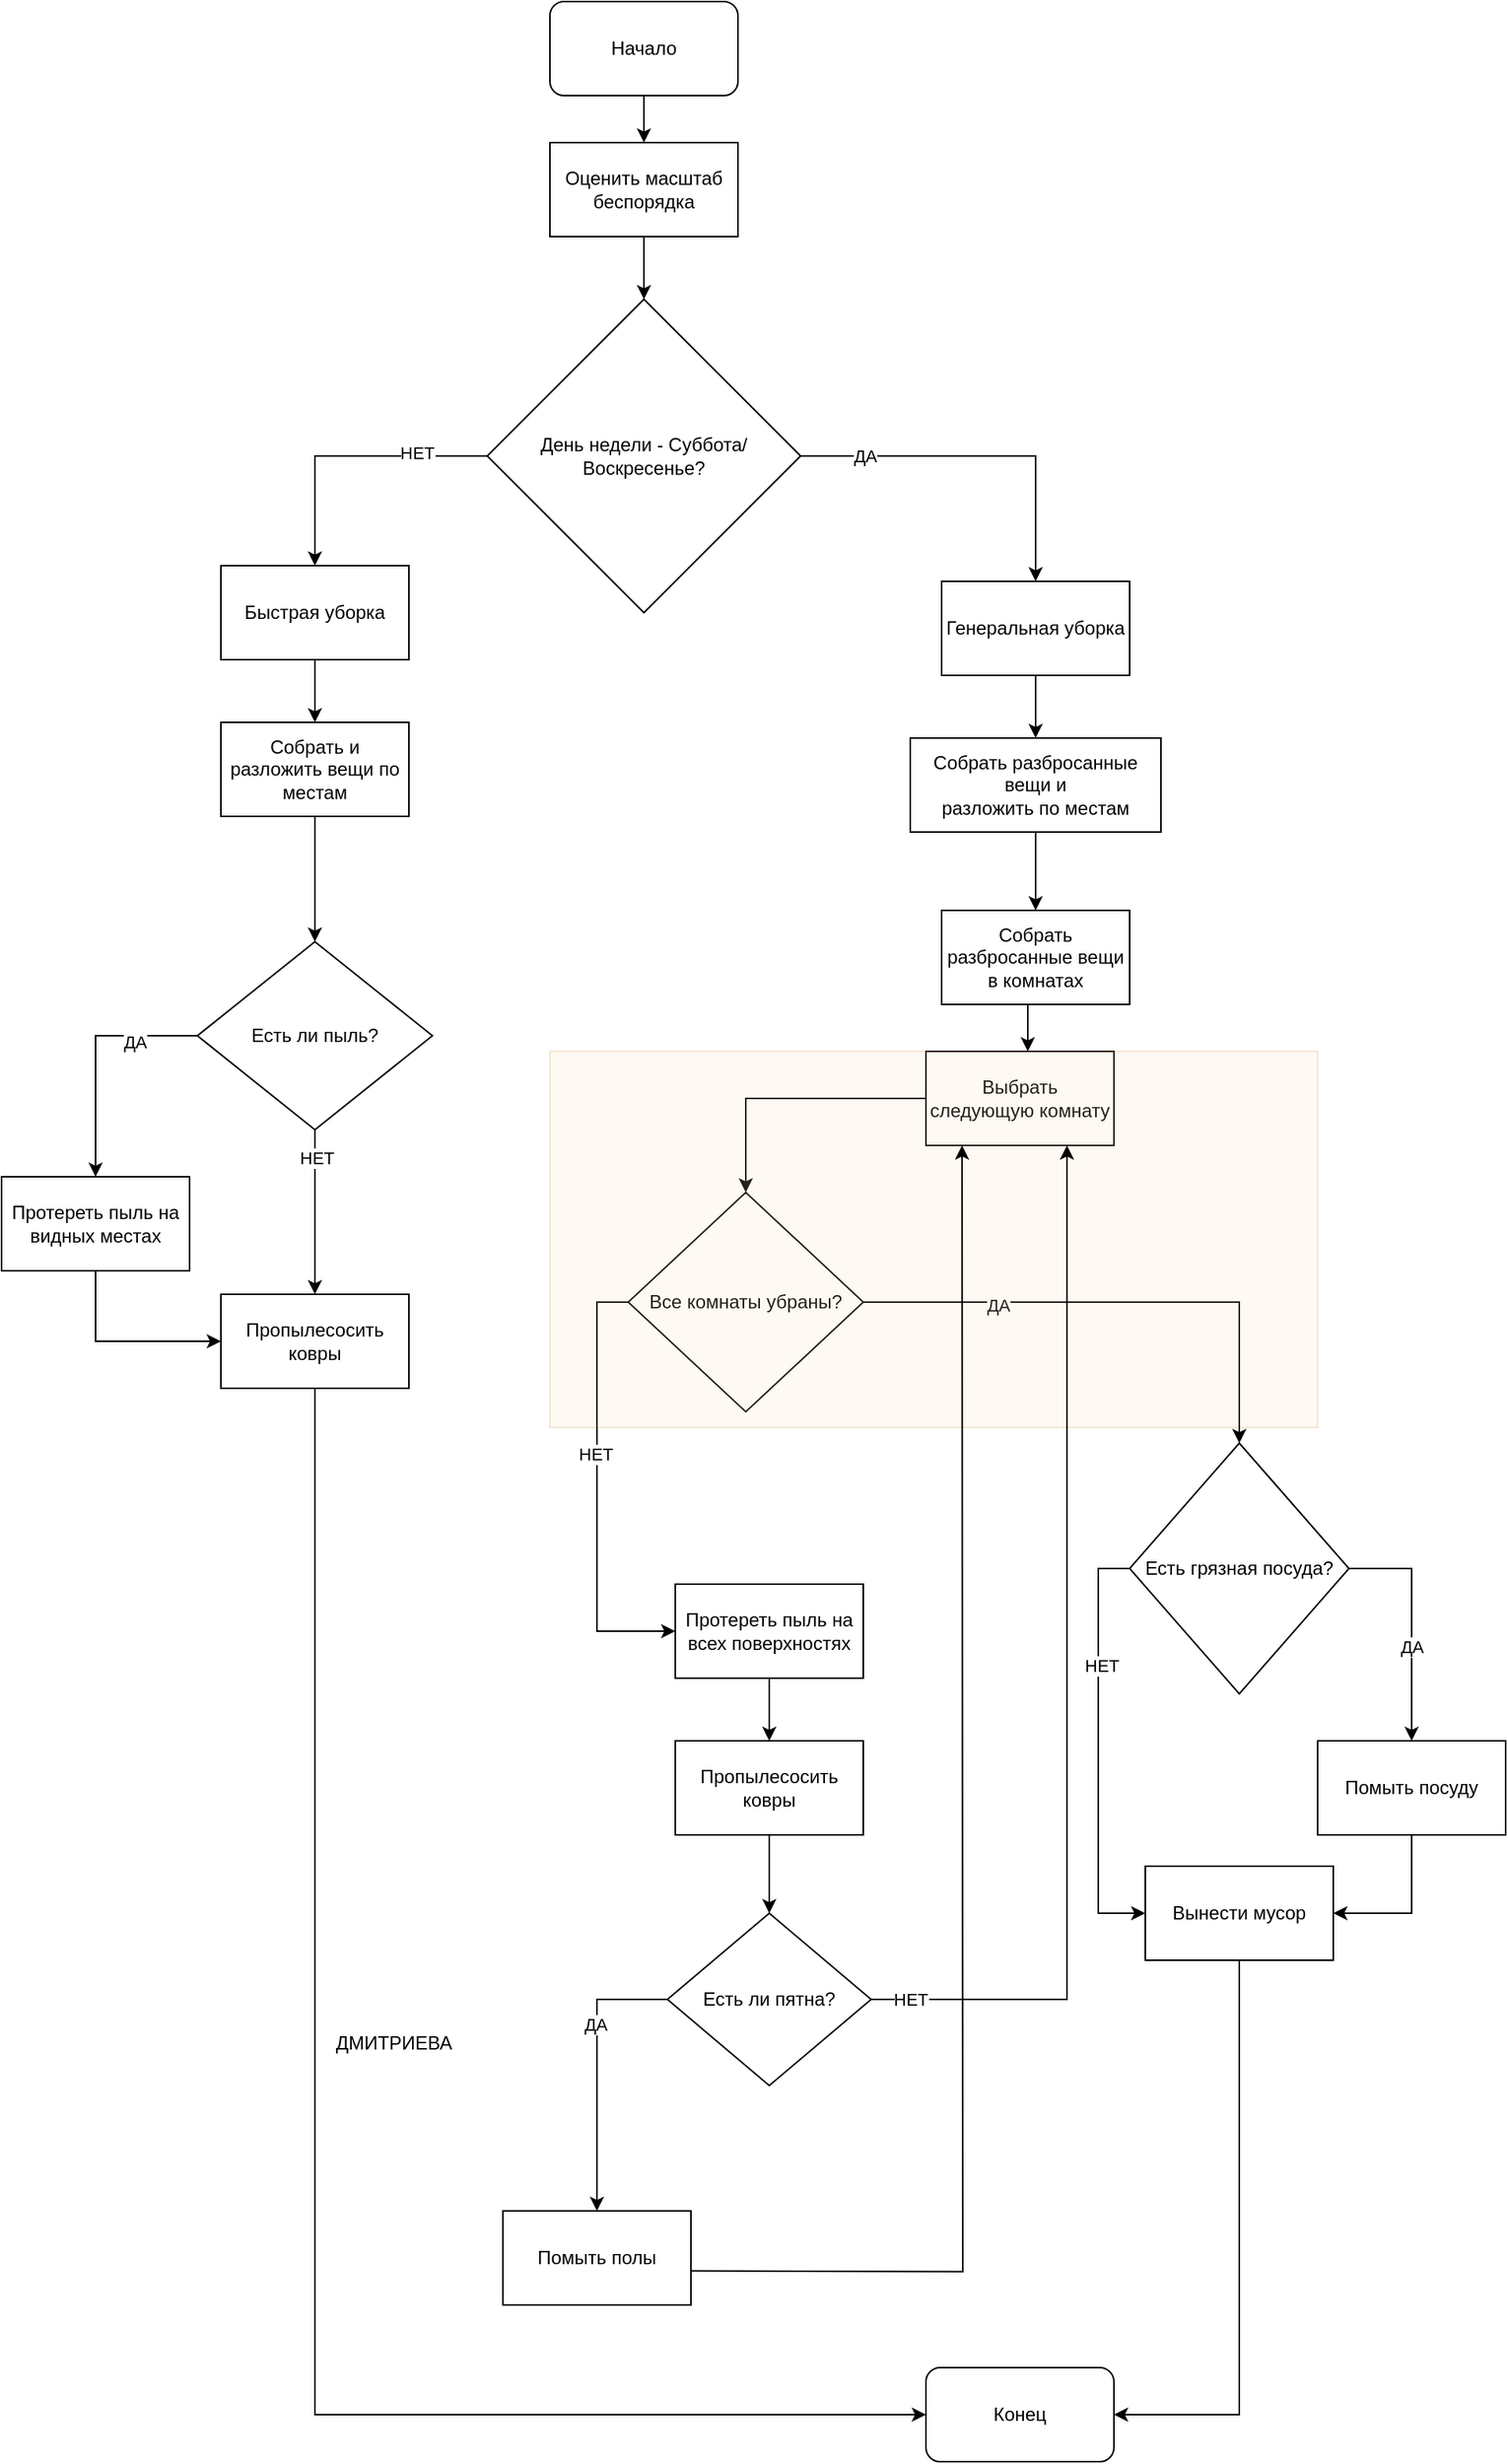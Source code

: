 <mxfile version="27.0.9">
  <diagram name="Страница — 1" id="h6FkLzUt9xwgBEsVMlJE">
    <mxGraphModel dx="2593" dy="2774" grid="1" gridSize="10" guides="1" tooltips="1" connect="1" arrows="1" fold="1" page="1" pageScale="1" pageWidth="827" pageHeight="1169" math="0" shadow="0">
      <root>
        <mxCell id="0" />
        <mxCell id="1" parent="0" />
        <mxCell id="UEIX5g-3ZZB5JnnNnWT1-3" style="edgeStyle=orthogonalEdgeStyle;rounded=0;orthogonalLoop=1;jettySize=auto;html=1;exitX=0.5;exitY=1;exitDx=0;exitDy=0;entryX=0.5;entryY=0;entryDx=0;entryDy=0;" edge="1" parent="1" source="UEIX5g-3ZZB5JnnNnWT1-1" target="UEIX5g-3ZZB5JnnNnWT1-2">
          <mxGeometry relative="1" as="geometry" />
        </mxCell>
        <mxCell id="UEIX5g-3ZZB5JnnNnWT1-1" value="Начало" style="rounded=1;whiteSpace=wrap;html=1;" vertex="1" parent="1">
          <mxGeometry x="370" y="-270" width="120" height="60" as="geometry" />
        </mxCell>
        <mxCell id="UEIX5g-3ZZB5JnnNnWT1-5" style="edgeStyle=orthogonalEdgeStyle;rounded=0;orthogonalLoop=1;jettySize=auto;html=1;exitX=0.5;exitY=1;exitDx=0;exitDy=0;" edge="1" parent="1" source="UEIX5g-3ZZB5JnnNnWT1-2" target="UEIX5g-3ZZB5JnnNnWT1-4">
          <mxGeometry relative="1" as="geometry" />
        </mxCell>
        <mxCell id="UEIX5g-3ZZB5JnnNnWT1-2" value="Оценить масштаб беспорядка" style="rounded=0;whiteSpace=wrap;html=1;" vertex="1" parent="1">
          <mxGeometry x="370" y="-180" width="120" height="60" as="geometry" />
        </mxCell>
        <mxCell id="UEIX5g-3ZZB5JnnNnWT1-7" style="edgeStyle=orthogonalEdgeStyle;rounded=0;orthogonalLoop=1;jettySize=auto;html=1;exitX=1;exitY=0.5;exitDx=0;exitDy=0;entryX=0.5;entryY=0;entryDx=0;entryDy=0;" edge="1" parent="1" source="UEIX5g-3ZZB5JnnNnWT1-4" target="UEIX5g-3ZZB5JnnNnWT1-6">
          <mxGeometry relative="1" as="geometry" />
        </mxCell>
        <mxCell id="UEIX5g-3ZZB5JnnNnWT1-8" value="ДА" style="edgeLabel;html=1;align=center;verticalAlign=middle;resizable=0;points=[];" vertex="1" connectable="0" parent="UEIX5g-3ZZB5JnnNnWT1-7">
          <mxGeometry x="-0.644" relative="1" as="geometry">
            <mxPoint as="offset" />
          </mxGeometry>
        </mxCell>
        <mxCell id="UEIX5g-3ZZB5JnnNnWT1-16" style="edgeStyle=orthogonalEdgeStyle;rounded=0;orthogonalLoop=1;jettySize=auto;html=1;exitX=0;exitY=0.5;exitDx=0;exitDy=0;entryX=0.5;entryY=0;entryDx=0;entryDy=0;" edge="1" parent="1" source="UEIX5g-3ZZB5JnnNnWT1-4" target="UEIX5g-3ZZB5JnnNnWT1-15">
          <mxGeometry relative="1" as="geometry" />
        </mxCell>
        <mxCell id="UEIX5g-3ZZB5JnnNnWT1-17" value="НЕТ" style="edgeLabel;html=1;align=center;verticalAlign=middle;resizable=0;points=[];" vertex="1" connectable="0" parent="UEIX5g-3ZZB5JnnNnWT1-16">
          <mxGeometry x="-0.494" y="-2" relative="1" as="geometry">
            <mxPoint as="offset" />
          </mxGeometry>
        </mxCell>
        <mxCell id="UEIX5g-3ZZB5JnnNnWT1-4" value="День недели - Суббота/Воскресенье?" style="rhombus;whiteSpace=wrap;html=1;" vertex="1" parent="1">
          <mxGeometry x="330" y="-80" width="200" height="200" as="geometry" />
        </mxCell>
        <mxCell id="UEIX5g-3ZZB5JnnNnWT1-12" style="edgeStyle=orthogonalEdgeStyle;rounded=0;orthogonalLoop=1;jettySize=auto;html=1;exitX=0.5;exitY=1;exitDx=0;exitDy=0;entryX=0.5;entryY=0;entryDx=0;entryDy=0;" edge="1" parent="1" source="UEIX5g-3ZZB5JnnNnWT1-6" target="UEIX5g-3ZZB5JnnNnWT1-9">
          <mxGeometry relative="1" as="geometry" />
        </mxCell>
        <mxCell id="UEIX5g-3ZZB5JnnNnWT1-6" value="Генеральная уборка" style="rounded=0;whiteSpace=wrap;html=1;" vertex="1" parent="1">
          <mxGeometry x="620" y="100" width="120" height="60" as="geometry" />
        </mxCell>
        <mxCell id="UEIX5g-3ZZB5JnnNnWT1-20" style="edgeStyle=orthogonalEdgeStyle;rounded=0;orthogonalLoop=1;jettySize=auto;html=1;exitX=0.5;exitY=1;exitDx=0;exitDy=0;entryX=0.5;entryY=0;entryDx=0;entryDy=0;" edge="1" parent="1" source="UEIX5g-3ZZB5JnnNnWT1-9" target="UEIX5g-3ZZB5JnnNnWT1-11">
          <mxGeometry relative="1" as="geometry" />
        </mxCell>
        <mxCell id="UEIX5g-3ZZB5JnnNnWT1-9" value="Собрать разбросанные вещи и&lt;div&gt;разложить по местам&lt;/div&gt;" style="rounded=0;whiteSpace=wrap;html=1;" vertex="1" parent="1">
          <mxGeometry x="600" y="200" width="160" height="60" as="geometry" />
        </mxCell>
        <mxCell id="UEIX5g-3ZZB5JnnNnWT1-24" style="edgeStyle=orthogonalEdgeStyle;rounded=0;orthogonalLoop=1;jettySize=auto;html=1;exitX=0.5;exitY=1;exitDx=0;exitDy=0;" edge="1" parent="1" source="UEIX5g-3ZZB5JnnNnWT1-11">
          <mxGeometry relative="1" as="geometry">
            <mxPoint x="675" y="400" as="targetPoint" />
          </mxGeometry>
        </mxCell>
        <mxCell id="UEIX5g-3ZZB5JnnNnWT1-11" value="Собрать разбросанные вещи в комнатах" style="rounded=0;whiteSpace=wrap;html=1;" vertex="1" parent="1">
          <mxGeometry x="620" y="310" width="120" height="60" as="geometry" />
        </mxCell>
        <mxCell id="UEIX5g-3ZZB5JnnNnWT1-48" style="edgeStyle=orthogonalEdgeStyle;rounded=0;orthogonalLoop=1;jettySize=auto;html=1;exitX=0.5;exitY=1;exitDx=0;exitDy=0;entryX=0.5;entryY=0;entryDx=0;entryDy=0;" edge="1" parent="1" source="UEIX5g-3ZZB5JnnNnWT1-15" target="UEIX5g-3ZZB5JnnNnWT1-45">
          <mxGeometry relative="1" as="geometry" />
        </mxCell>
        <mxCell id="UEIX5g-3ZZB5JnnNnWT1-15" value="Быстрая уборка" style="rounded=0;whiteSpace=wrap;html=1;" vertex="1" parent="1">
          <mxGeometry x="160" y="90" width="120" height="60" as="geometry" />
        </mxCell>
        <mxCell id="UEIX5g-3ZZB5JnnNnWT1-27" style="edgeStyle=orthogonalEdgeStyle;rounded=0;orthogonalLoop=1;jettySize=auto;html=1;exitX=0;exitY=0.5;exitDx=0;exitDy=0;entryX=0.5;entryY=0;entryDx=0;entryDy=0;" edge="1" parent="1" source="UEIX5g-3ZZB5JnnNnWT1-19" target="UEIX5g-3ZZB5JnnNnWT1-21">
          <mxGeometry relative="1" as="geometry" />
        </mxCell>
        <mxCell id="UEIX5g-3ZZB5JnnNnWT1-19" value="Выбрать следующую комнату" style="rounded=0;whiteSpace=wrap;html=1;" vertex="1" parent="1">
          <mxGeometry x="610" y="400" width="120" height="60" as="geometry" />
        </mxCell>
        <mxCell id="UEIX5g-3ZZB5JnnNnWT1-26" style="edgeStyle=orthogonalEdgeStyle;rounded=0;orthogonalLoop=1;jettySize=auto;html=1;exitX=1;exitY=0.5;exitDx=0;exitDy=0;entryX=0.5;entryY=0;entryDx=0;entryDy=0;" edge="1" parent="1" source="UEIX5g-3ZZB5JnnNnWT1-21" target="UEIX5g-3ZZB5JnnNnWT1-29">
          <mxGeometry relative="1" as="geometry">
            <mxPoint x="870" y="690" as="targetPoint" />
          </mxGeometry>
        </mxCell>
        <mxCell id="UEIX5g-3ZZB5JnnNnWT1-28" value="ДА" style="edgeLabel;html=1;align=center;verticalAlign=middle;resizable=0;points=[];" vertex="1" connectable="0" parent="UEIX5g-3ZZB5JnnNnWT1-26">
          <mxGeometry x="-0.48" y="-2" relative="1" as="geometry">
            <mxPoint as="offset" />
          </mxGeometry>
        </mxCell>
        <mxCell id="UEIX5g-3ZZB5JnnNnWT1-38" style="edgeStyle=orthogonalEdgeStyle;rounded=0;orthogonalLoop=1;jettySize=auto;html=1;exitX=0;exitY=0.5;exitDx=0;exitDy=0;entryX=0;entryY=0.5;entryDx=0;entryDy=0;" edge="1" parent="1" source="UEIX5g-3ZZB5JnnNnWT1-21" target="UEIX5g-3ZZB5JnnNnWT1-37">
          <mxGeometry relative="1" as="geometry" />
        </mxCell>
        <mxCell id="UEIX5g-3ZZB5JnnNnWT1-39" value="НЕТ" style="edgeLabel;html=1;align=center;verticalAlign=middle;resizable=0;points=[];" vertex="1" connectable="0" parent="UEIX5g-3ZZB5JnnNnWT1-38">
          <mxGeometry x="-0.164" relative="1" as="geometry">
            <mxPoint x="-1" as="offset" />
          </mxGeometry>
        </mxCell>
        <mxCell id="UEIX5g-3ZZB5JnnNnWT1-21" value="Все комнаты убраны?" style="rhombus;whiteSpace=wrap;html=1;" vertex="1" parent="1">
          <mxGeometry x="420" y="490" width="150" height="140" as="geometry" />
        </mxCell>
        <mxCell id="UEIX5g-3ZZB5JnnNnWT1-31" style="edgeStyle=orthogonalEdgeStyle;rounded=0;orthogonalLoop=1;jettySize=auto;html=1;exitX=1;exitY=0.5;exitDx=0;exitDy=0;" edge="1" parent="1" source="UEIX5g-3ZZB5JnnNnWT1-29" target="UEIX5g-3ZZB5JnnNnWT1-30">
          <mxGeometry relative="1" as="geometry" />
        </mxCell>
        <mxCell id="UEIX5g-3ZZB5JnnNnWT1-32" value="ДА" style="edgeLabel;html=1;align=center;verticalAlign=middle;resizable=0;points=[];" vertex="1" connectable="0" parent="UEIX5g-3ZZB5JnnNnWT1-31">
          <mxGeometry x="-0.53" y="-5" relative="1" as="geometry">
            <mxPoint x="4" y="45" as="offset" />
          </mxGeometry>
        </mxCell>
        <mxCell id="UEIX5g-3ZZB5JnnNnWT1-35" style="edgeStyle=orthogonalEdgeStyle;rounded=0;orthogonalLoop=1;jettySize=auto;html=1;exitX=0;exitY=0.5;exitDx=0;exitDy=0;entryX=0;entryY=0.5;entryDx=0;entryDy=0;" edge="1" parent="1" source="UEIX5g-3ZZB5JnnNnWT1-29" target="UEIX5g-3ZZB5JnnNnWT1-33">
          <mxGeometry relative="1" as="geometry" />
        </mxCell>
        <mxCell id="UEIX5g-3ZZB5JnnNnWT1-36" value="НЕТ" style="edgeLabel;html=1;align=center;verticalAlign=middle;resizable=0;points=[];" vertex="1" connectable="0" parent="UEIX5g-3ZZB5JnnNnWT1-35">
          <mxGeometry x="-0.391" y="2" relative="1" as="geometry">
            <mxPoint as="offset" />
          </mxGeometry>
        </mxCell>
        <mxCell id="UEIX5g-3ZZB5JnnNnWT1-29" value="Есть грязная посуда?" style="rhombus;whiteSpace=wrap;html=1;" vertex="1" parent="1">
          <mxGeometry x="740" y="650" width="140" height="160" as="geometry" />
        </mxCell>
        <mxCell id="UEIX5g-3ZZB5JnnNnWT1-56" style="edgeStyle=orthogonalEdgeStyle;rounded=0;orthogonalLoop=1;jettySize=auto;html=1;exitX=0.5;exitY=1;exitDx=0;exitDy=0;entryX=1;entryY=0.5;entryDx=0;entryDy=0;" edge="1" parent="1" source="UEIX5g-3ZZB5JnnNnWT1-30" target="UEIX5g-3ZZB5JnnNnWT1-33">
          <mxGeometry relative="1" as="geometry" />
        </mxCell>
        <mxCell id="UEIX5g-3ZZB5JnnNnWT1-30" value="Помыть посуду" style="rounded=0;whiteSpace=wrap;html=1;" vertex="1" parent="1">
          <mxGeometry x="860" y="840" width="120" height="60" as="geometry" />
        </mxCell>
        <mxCell id="UEIX5g-3ZZB5JnnNnWT1-53" style="edgeStyle=orthogonalEdgeStyle;rounded=0;orthogonalLoop=1;jettySize=auto;html=1;exitX=0.5;exitY=1;exitDx=0;exitDy=0;entryX=1;entryY=0.5;entryDx=0;entryDy=0;" edge="1" parent="1" source="UEIX5g-3ZZB5JnnNnWT1-33" target="UEIX5g-3ZZB5JnnNnWT1-51">
          <mxGeometry relative="1" as="geometry" />
        </mxCell>
        <mxCell id="UEIX5g-3ZZB5JnnNnWT1-33" value="Вынести мусор" style="rounded=0;whiteSpace=wrap;html=1;" vertex="1" parent="1">
          <mxGeometry x="750" y="920" width="120" height="60" as="geometry" />
        </mxCell>
        <mxCell id="UEIX5g-3ZZB5JnnNnWT1-42" style="edgeStyle=orthogonalEdgeStyle;rounded=0;orthogonalLoop=1;jettySize=auto;html=1;exitX=0.5;exitY=1;exitDx=0;exitDy=0;entryX=0.5;entryY=0;entryDx=0;entryDy=0;" edge="1" parent="1" source="UEIX5g-3ZZB5JnnNnWT1-37" target="UEIX5g-3ZZB5JnnNnWT1-41">
          <mxGeometry relative="1" as="geometry" />
        </mxCell>
        <mxCell id="UEIX5g-3ZZB5JnnNnWT1-37" value="Протереть пыль на всех поверхностях" style="rounded=0;whiteSpace=wrap;html=1;" vertex="1" parent="1">
          <mxGeometry x="450" y="740" width="120" height="60" as="geometry" />
        </mxCell>
        <mxCell id="UEIX5g-3ZZB5JnnNnWT1-69" style="edgeStyle=orthogonalEdgeStyle;rounded=0;orthogonalLoop=1;jettySize=auto;html=1;exitX=0.5;exitY=1;exitDx=0;exitDy=0;entryX=0.5;entryY=0;entryDx=0;entryDy=0;" edge="1" parent="1" source="UEIX5g-3ZZB5JnnNnWT1-41" target="UEIX5g-3ZZB5JnnNnWT1-68">
          <mxGeometry relative="1" as="geometry" />
        </mxCell>
        <mxCell id="UEIX5g-3ZZB5JnnNnWT1-41" value="Пропылесосить ковры" style="rounded=0;whiteSpace=wrap;html=1;" vertex="1" parent="1">
          <mxGeometry x="450" y="840" width="120" height="60" as="geometry" />
        </mxCell>
        <mxCell id="UEIX5g-3ZZB5JnnNnWT1-67" style="edgeStyle=orthogonalEdgeStyle;rounded=0;orthogonalLoop=1;jettySize=auto;html=1;exitX=0.5;exitY=1;exitDx=0;exitDy=0;entryX=0.5;entryY=0;entryDx=0;entryDy=0;" edge="1" parent="1" source="UEIX5g-3ZZB5JnnNnWT1-45" target="UEIX5g-3ZZB5JnnNnWT1-58">
          <mxGeometry relative="1" as="geometry" />
        </mxCell>
        <mxCell id="UEIX5g-3ZZB5JnnNnWT1-45" value="Собрать и разложить вещи по местам" style="rounded=0;whiteSpace=wrap;html=1;" vertex="1" parent="1">
          <mxGeometry x="160" y="190" width="120" height="60" as="geometry" />
        </mxCell>
        <mxCell id="UEIX5g-3ZZB5JnnNnWT1-66" style="edgeStyle=orthogonalEdgeStyle;rounded=0;orthogonalLoop=1;jettySize=auto;html=1;exitX=0.5;exitY=1;exitDx=0;exitDy=0;entryX=0;entryY=0.5;entryDx=0;entryDy=0;" edge="1" parent="1" source="UEIX5g-3ZZB5JnnNnWT1-46" target="UEIX5g-3ZZB5JnnNnWT1-47">
          <mxGeometry relative="1" as="geometry" />
        </mxCell>
        <mxCell id="UEIX5g-3ZZB5JnnNnWT1-46" value="Протереть пыль на видных местах" style="rounded=0;whiteSpace=wrap;html=1;" vertex="1" parent="1">
          <mxGeometry x="20" y="480" width="120" height="60" as="geometry" />
        </mxCell>
        <mxCell id="UEIX5g-3ZZB5JnnNnWT1-52" style="edgeStyle=orthogonalEdgeStyle;rounded=0;orthogonalLoop=1;jettySize=auto;html=1;exitX=0.5;exitY=1;exitDx=0;exitDy=0;entryX=0;entryY=0.5;entryDx=0;entryDy=0;" edge="1" parent="1" source="UEIX5g-3ZZB5JnnNnWT1-47" target="UEIX5g-3ZZB5JnnNnWT1-51">
          <mxGeometry relative="1" as="geometry" />
        </mxCell>
        <mxCell id="UEIX5g-3ZZB5JnnNnWT1-47" value="Пропылесосить ковры" style="rounded=0;whiteSpace=wrap;html=1;" vertex="1" parent="1">
          <mxGeometry x="160" y="555" width="120" height="60" as="geometry" />
        </mxCell>
        <mxCell id="UEIX5g-3ZZB5JnnNnWT1-51" value="Конец" style="rounded=1;whiteSpace=wrap;html=1;" vertex="1" parent="1">
          <mxGeometry x="610" y="1240" width="120" height="60" as="geometry" />
        </mxCell>
        <mxCell id="UEIX5g-3ZZB5JnnNnWT1-54" value="" style="rounded=0;whiteSpace=wrap;html=1;fillColor=#fad7ac;strokeColor=#b46504;opacity=15;" vertex="1" parent="1">
          <mxGeometry x="370" y="400" width="490" height="240" as="geometry" />
        </mxCell>
        <mxCell id="UEIX5g-3ZZB5JnnNnWT1-57" value="ДМИТРИЕВА" style="text;html=1;align=center;verticalAlign=middle;resizable=0;points=[];autosize=1;strokeColor=none;fillColor=none;" vertex="1" parent="1">
          <mxGeometry x="220" y="1018" width="100" height="30" as="geometry" />
        </mxCell>
        <mxCell id="UEIX5g-3ZZB5JnnNnWT1-60" style="edgeStyle=orthogonalEdgeStyle;rounded=0;orthogonalLoop=1;jettySize=auto;html=1;exitX=0;exitY=0.5;exitDx=0;exitDy=0;" edge="1" parent="1" source="UEIX5g-3ZZB5JnnNnWT1-58" target="UEIX5g-3ZZB5JnnNnWT1-46">
          <mxGeometry relative="1" as="geometry" />
        </mxCell>
        <mxCell id="UEIX5g-3ZZB5JnnNnWT1-61" value="ДА" style="edgeLabel;html=1;align=center;verticalAlign=middle;resizable=0;points=[];" vertex="1" connectable="0" parent="UEIX5g-3ZZB5JnnNnWT1-60">
          <mxGeometry x="-0.481" y="4" relative="1" as="geometry">
            <mxPoint as="offset" />
          </mxGeometry>
        </mxCell>
        <mxCell id="UEIX5g-3ZZB5JnnNnWT1-64" style="edgeStyle=orthogonalEdgeStyle;rounded=0;orthogonalLoop=1;jettySize=auto;html=1;exitX=0.5;exitY=1;exitDx=0;exitDy=0;entryX=0.5;entryY=0;entryDx=0;entryDy=0;" edge="1" parent="1" source="UEIX5g-3ZZB5JnnNnWT1-58" target="UEIX5g-3ZZB5JnnNnWT1-47">
          <mxGeometry relative="1" as="geometry" />
        </mxCell>
        <mxCell id="UEIX5g-3ZZB5JnnNnWT1-65" value="НЕТ" style="edgeLabel;html=1;align=center;verticalAlign=middle;resizable=0;points=[];" vertex="1" connectable="0" parent="UEIX5g-3ZZB5JnnNnWT1-64">
          <mxGeometry x="-0.664" y="1" relative="1" as="geometry">
            <mxPoint as="offset" />
          </mxGeometry>
        </mxCell>
        <mxCell id="UEIX5g-3ZZB5JnnNnWT1-58" value="Есть ли пыль?" style="rhombus;whiteSpace=wrap;html=1;" vertex="1" parent="1">
          <mxGeometry x="145" y="330" width="150" height="120" as="geometry" />
        </mxCell>
        <mxCell id="UEIX5g-3ZZB5JnnNnWT1-71" style="edgeStyle=orthogonalEdgeStyle;rounded=0;orthogonalLoop=1;jettySize=auto;html=1;exitX=0;exitY=0.5;exitDx=0;exitDy=0;entryX=0.5;entryY=0;entryDx=0;entryDy=0;" edge="1" parent="1" source="UEIX5g-3ZZB5JnnNnWT1-68" target="UEIX5g-3ZZB5JnnNnWT1-70">
          <mxGeometry relative="1" as="geometry" />
        </mxCell>
        <mxCell id="UEIX5g-3ZZB5JnnNnWT1-72" value="ДА" style="edgeLabel;html=1;align=center;verticalAlign=middle;resizable=0;points=[];" vertex="1" connectable="0" parent="UEIX5g-3ZZB5JnnNnWT1-71">
          <mxGeometry x="-0.32" y="-1" relative="1" as="geometry">
            <mxPoint as="offset" />
          </mxGeometry>
        </mxCell>
        <mxCell id="UEIX5g-3ZZB5JnnNnWT1-75" style="edgeStyle=orthogonalEdgeStyle;rounded=0;orthogonalLoop=1;jettySize=auto;html=1;exitX=1;exitY=0.5;exitDx=0;exitDy=0;entryX=0.75;entryY=1;entryDx=0;entryDy=0;" edge="1" parent="1" source="UEIX5g-3ZZB5JnnNnWT1-68" target="UEIX5g-3ZZB5JnnNnWT1-19">
          <mxGeometry relative="1" as="geometry" />
        </mxCell>
        <mxCell id="UEIX5g-3ZZB5JnnNnWT1-76" value="НЕТ" style="edgeLabel;html=1;align=center;verticalAlign=middle;resizable=0;points=[];" vertex="1" connectable="0" parent="UEIX5g-3ZZB5JnnNnWT1-75">
          <mxGeometry x="-0.877" y="-5" relative="1" as="geometry">
            <mxPoint x="-16" y="-5" as="offset" />
          </mxGeometry>
        </mxCell>
        <mxCell id="UEIX5g-3ZZB5JnnNnWT1-68" value="Есть ли пятна?" style="rhombus;whiteSpace=wrap;html=1;" vertex="1" parent="1">
          <mxGeometry x="445" y="950" width="130" height="110" as="geometry" />
        </mxCell>
        <mxCell id="UEIX5g-3ZZB5JnnNnWT1-70" value="Помыть полы" style="rounded=0;whiteSpace=wrap;html=1;" vertex="1" parent="1">
          <mxGeometry x="340" y="1140" width="120" height="60" as="geometry" />
        </mxCell>
        <mxCell id="UEIX5g-3ZZB5JnnNnWT1-77" style="edgeStyle=orthogonalEdgeStyle;rounded=0;orthogonalLoop=1;jettySize=auto;html=1;exitX=1;exitY=0.5;exitDx=0;exitDy=0;entryX=0.192;entryY=0.862;entryDx=0;entryDy=0;entryPerimeter=0;" edge="1" parent="1">
          <mxGeometry relative="1" as="geometry">
            <mxPoint x="460" y="1178.28" as="sourcePoint" />
            <mxPoint x="633.04" y="460.0" as="targetPoint" />
          </mxGeometry>
        </mxCell>
      </root>
    </mxGraphModel>
  </diagram>
</mxfile>
